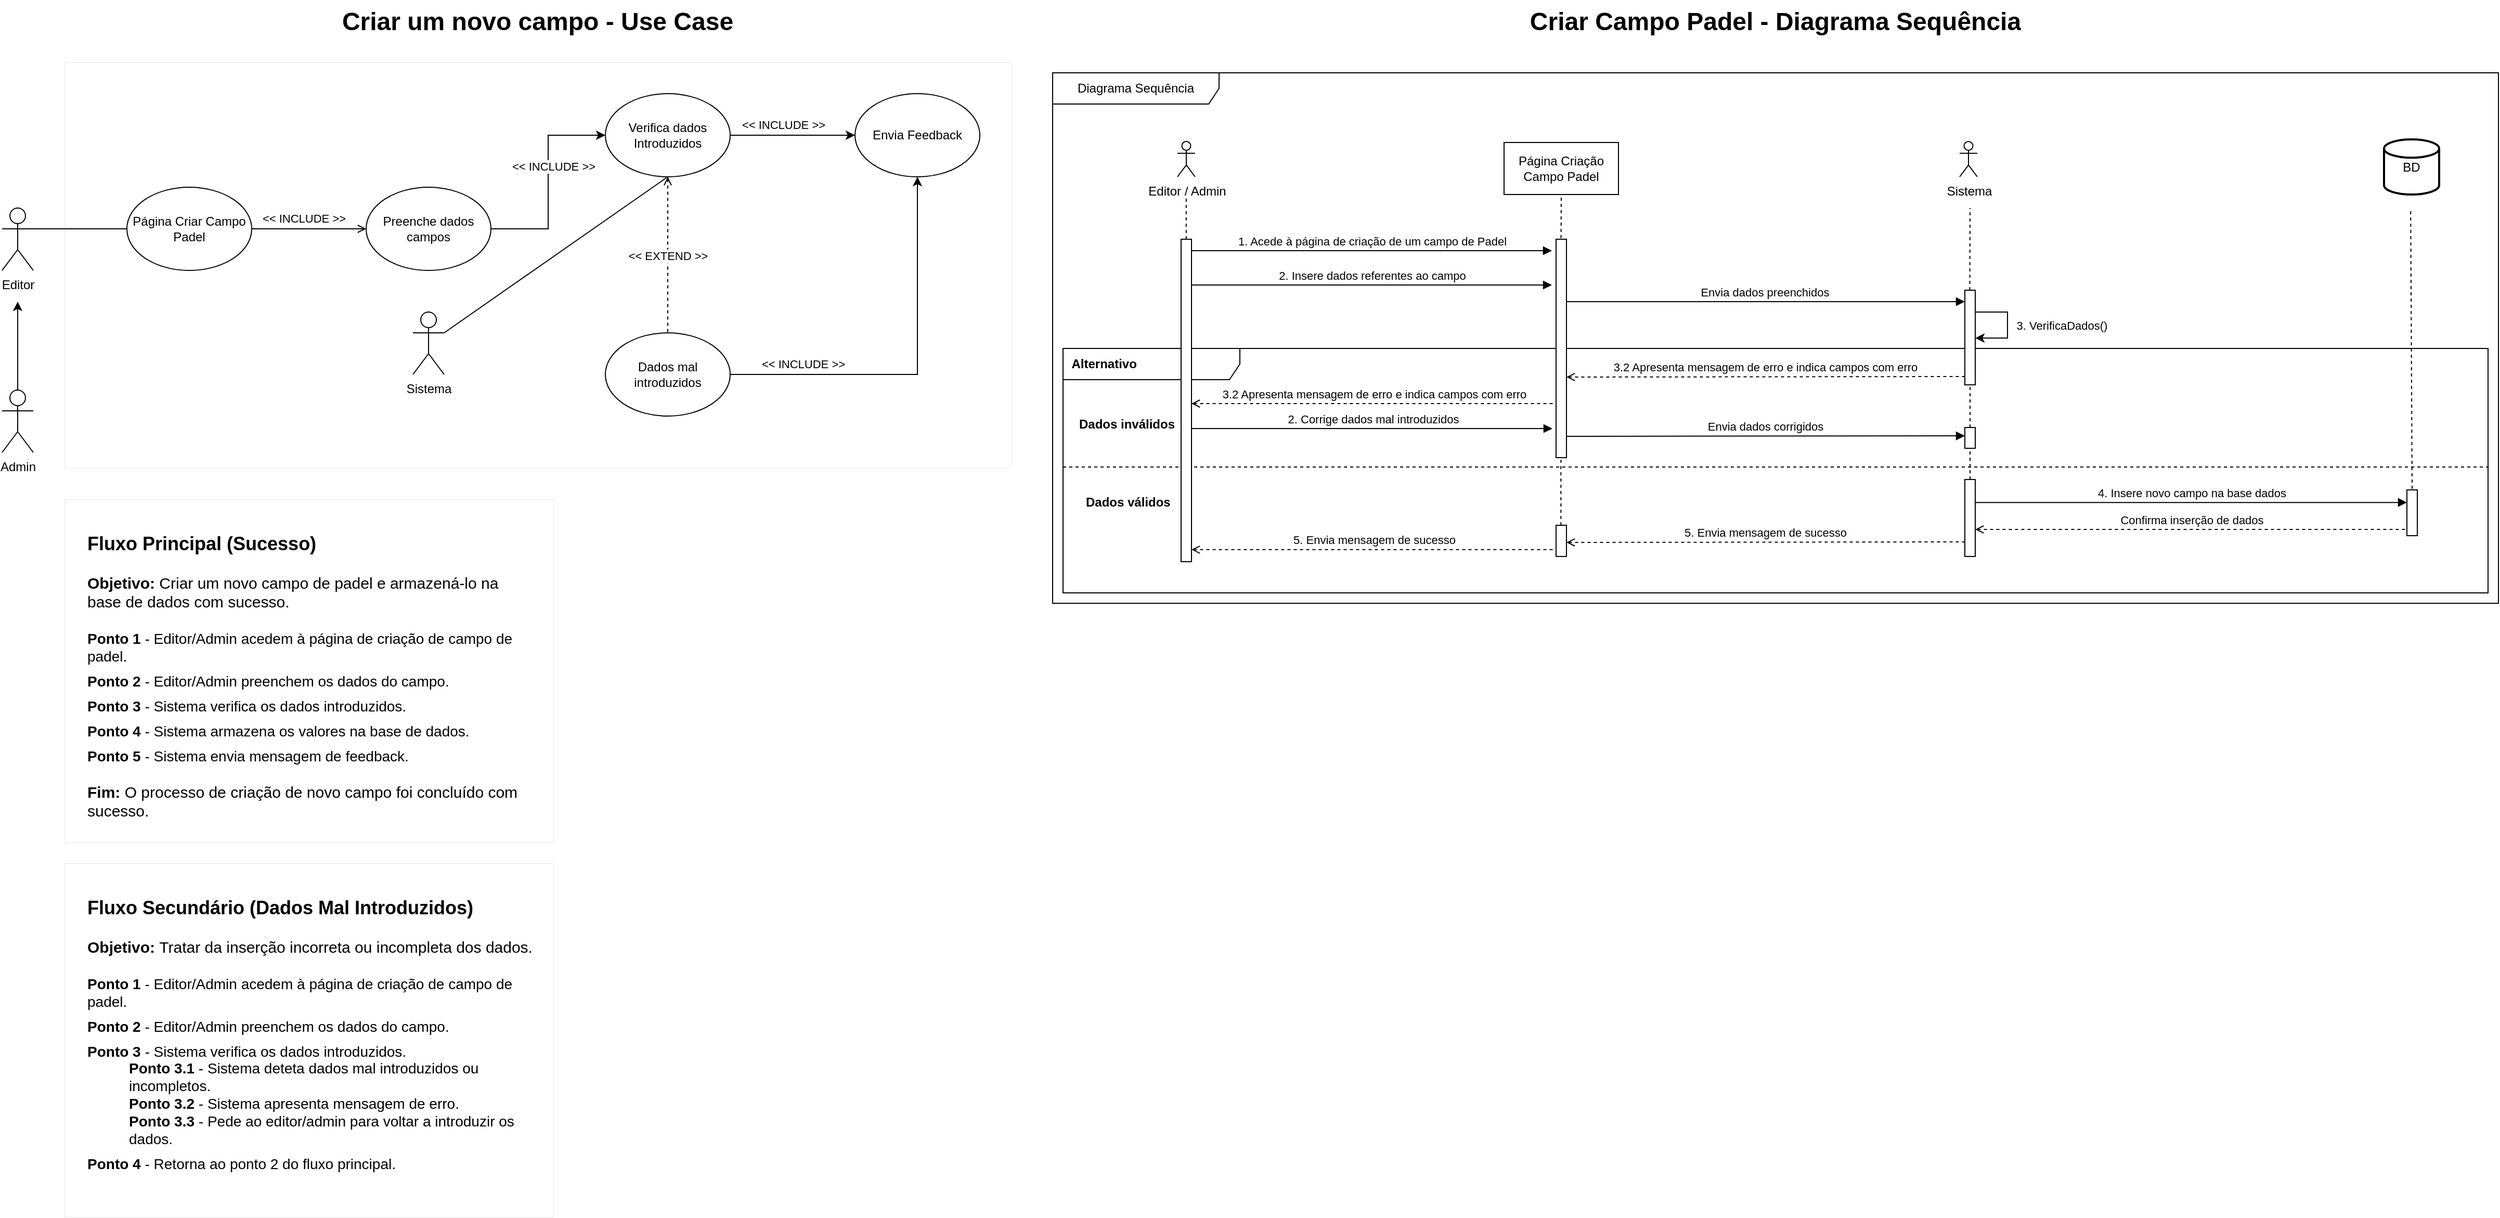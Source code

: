 <mxfile version="24.8.3">
  <diagram name="Página-1" id="Z5VSvBLuPAd-XhyVf_JD">
    <mxGraphModel dx="3301" dy="871" grid="1" gridSize="10" guides="1" tooltips="1" connect="1" arrows="1" fold="1" page="1" pageScale="1" pageWidth="827" pageHeight="1169" math="0" shadow="0">
      <root>
        <mxCell id="0" />
        <mxCell id="1" parent="0" />
        <mxCell id="iZfYzvmAQ7dcaAIWvK7L-1" style="edgeStyle=orthogonalEdgeStyle;rounded=0;orthogonalLoop=1;jettySize=auto;html=1;" parent="1" source="iZfYzvmAQ7dcaAIWvK7L-20" edge="1">
          <mxGeometry relative="1" as="geometry">
            <mxPoint x="-1095" y="320" as="targetPoint" />
          </mxGeometry>
        </mxCell>
        <mxCell id="iZfYzvmAQ7dcaAIWvK7L-2" value="" style="rounded=0;whiteSpace=wrap;html=1;strokeWidth=0;" parent="1" vertex="1">
          <mxGeometry x="-1050" y="90" width="910" height="390" as="geometry" />
        </mxCell>
        <mxCell id="iZfYzvmAQ7dcaAIWvK7L-3" value="&lt;b style=&quot;&quot;&gt;&lt;font style=&quot;font-size: 24px;&quot;&gt;Criar um novo campo - Use Case&lt;/font&gt;&lt;/b&gt;" style="text;html=1;whiteSpace=wrap;overflow=hidden;rounded=0;align=center;" parent="1" vertex="1">
          <mxGeometry x="-1050" y="30" width="910" height="40" as="geometry" />
        </mxCell>
        <mxCell id="iZfYzvmAQ7dcaAIWvK7L-4" value="" style="edgeStyle=orthogonalEdgeStyle;rounded=0;orthogonalLoop=1;jettySize=auto;html=1;endArrow=open;endFill=0;entryX=0;entryY=0.5;entryDx=0;entryDy=0;" parent="1" source="iZfYzvmAQ7dcaAIWvK7L-5" target="iZfYzvmAQ7dcaAIWvK7L-8" edge="1">
          <mxGeometry relative="1" as="geometry">
            <Array as="points" />
          </mxGeometry>
        </mxCell>
        <mxCell id="iZfYzvmAQ7dcaAIWvK7L-5" value="Página Criar Campo Padel" style="ellipse;whiteSpace=wrap;html=1;" parent="1" vertex="1">
          <mxGeometry x="-990" y="210" width="120" height="80" as="geometry" />
        </mxCell>
        <mxCell id="iZfYzvmAQ7dcaAIWvK7L-6" value="" style="edgeStyle=orthogonalEdgeStyle;rounded=0;orthogonalLoop=1;jettySize=auto;html=1;entryX=0;entryY=0.5;entryDx=0;entryDy=0;" parent="1" source="iZfYzvmAQ7dcaAIWvK7L-8" target="iZfYzvmAQ7dcaAIWvK7L-13" edge="1">
          <mxGeometry relative="1" as="geometry" />
        </mxCell>
        <mxCell id="iZfYzvmAQ7dcaAIWvK7L-7" value="&amp;lt;&amp;lt; INCLUDE &amp;gt;&amp;gt;" style="edgeLabel;html=1;align=center;verticalAlign=middle;resizable=0;points=[];" parent="iZfYzvmAQ7dcaAIWvK7L-6" vertex="1" connectable="0">
          <mxGeometry x="0.196" y="1" relative="1" as="geometry">
            <mxPoint x="6" y="4" as="offset" />
          </mxGeometry>
        </mxCell>
        <mxCell id="iZfYzvmAQ7dcaAIWvK7L-8" value="Preenche dados campos" style="ellipse;whiteSpace=wrap;html=1;" parent="1" vertex="1">
          <mxGeometry x="-760" y="210" width="120" height="80" as="geometry" />
        </mxCell>
        <mxCell id="iZfYzvmAQ7dcaAIWvK7L-9" value="&amp;lt;&amp;lt; INCLUDE &amp;gt;&amp;gt;" style="edgeLabel;html=1;align=center;verticalAlign=middle;resizable=0;points=[];" parent="1" vertex="1" connectable="0">
          <mxGeometry x="-819.997" y="240.0" as="geometry" />
        </mxCell>
        <mxCell id="iZfYzvmAQ7dcaAIWvK7L-10" value="Sistema" style="shape=umlActor;verticalLabelPosition=bottom;verticalAlign=top;html=1;outlineConnect=0;" parent="1" vertex="1">
          <mxGeometry x="-715" y="330" width="30" height="60" as="geometry" />
        </mxCell>
        <mxCell id="iZfYzvmAQ7dcaAIWvK7L-11" value="" style="edgeStyle=orthogonalEdgeStyle;rounded=0;orthogonalLoop=1;jettySize=auto;html=1;" parent="1" source="iZfYzvmAQ7dcaAIWvK7L-13" target="iZfYzvmAQ7dcaAIWvK7L-14" edge="1">
          <mxGeometry relative="1" as="geometry">
            <Array as="points">
              <mxPoint x="-370" y="160" />
              <mxPoint x="-370" y="160" />
            </Array>
          </mxGeometry>
        </mxCell>
        <mxCell id="iZfYzvmAQ7dcaAIWvK7L-12" value="&amp;lt;&amp;lt; INCLUDE &amp;gt;&amp;gt;" style="edgeLabel;html=1;align=center;verticalAlign=middle;resizable=0;points=[];" parent="iZfYzvmAQ7dcaAIWvK7L-11" vertex="1" connectable="0">
          <mxGeometry x="-0.146" relative="1" as="geometry">
            <mxPoint y="-10" as="offset" />
          </mxGeometry>
        </mxCell>
        <mxCell id="iZfYzvmAQ7dcaAIWvK7L-13" value="Verifica dados Introduzidos" style="ellipse;whiteSpace=wrap;html=1;" parent="1" vertex="1">
          <mxGeometry x="-530" y="120" width="120" height="80" as="geometry" />
        </mxCell>
        <mxCell id="iZfYzvmAQ7dcaAIWvK7L-14" value="Envia Feedback" style="ellipse;whiteSpace=wrap;html=1;" parent="1" vertex="1">
          <mxGeometry x="-290" y="120" width="120" height="80" as="geometry" />
        </mxCell>
        <mxCell id="iZfYzvmAQ7dcaAIWvK7L-15" value="" style="endArrow=none;html=1;rounded=0;exitX=1;exitY=0.333;exitDx=0;exitDy=0;exitPerimeter=0;entryX=0;entryY=0.5;entryDx=0;entryDy=0;" parent="1" source="iZfYzvmAQ7dcaAIWvK7L-21" target="iZfYzvmAQ7dcaAIWvK7L-5" edge="1">
          <mxGeometry width="50" height="50" relative="1" as="geometry">
            <mxPoint x="-760" y="390" as="sourcePoint" />
            <mxPoint x="-710" y="340" as="targetPoint" />
          </mxGeometry>
        </mxCell>
        <mxCell id="iZfYzvmAQ7dcaAIWvK7L-16" value="" style="endArrow=none;html=1;rounded=0;exitX=1;exitY=0.333;exitDx=0;exitDy=0;exitPerimeter=0;entryX=0.5;entryY=1;entryDx=0;entryDy=0;" parent="1" source="iZfYzvmAQ7dcaAIWvK7L-10" target="iZfYzvmAQ7dcaAIWvK7L-13" edge="1">
          <mxGeometry width="50" height="50" relative="1" as="geometry">
            <mxPoint x="-430" y="350" as="sourcePoint" />
            <mxPoint x="-400" y="280" as="targetPoint" />
          </mxGeometry>
        </mxCell>
        <mxCell id="sBhYokYq1XZi2q8xEiVz-1" style="edgeStyle=orthogonalEdgeStyle;rounded=0;orthogonalLoop=1;jettySize=auto;html=1;entryX=0.5;entryY=1;entryDx=0;entryDy=0;" parent="1" source="iZfYzvmAQ7dcaAIWvK7L-17" target="iZfYzvmAQ7dcaAIWvK7L-14" edge="1">
          <mxGeometry relative="1" as="geometry" />
        </mxCell>
        <mxCell id="iZfYzvmAQ7dcaAIWvK7L-17" value="Dados mal introduzidos" style="ellipse;whiteSpace=wrap;html=1;" parent="1" vertex="1">
          <mxGeometry x="-530" y="350" width="120" height="80" as="geometry" />
        </mxCell>
        <mxCell id="iZfYzvmAQ7dcaAIWvK7L-18" value="" style="edgeStyle=orthogonalEdgeStyle;rounded=0;orthogonalLoop=1;jettySize=auto;html=1;exitX=0.5;exitY=1;exitDx=0;exitDy=0;dashed=1;endArrow=none;endFill=0;startArrow=open;startFill=0;entryX=0.5;entryY=0;entryDx=0;entryDy=0;" parent="1" source="iZfYzvmAQ7dcaAIWvK7L-13" target="iZfYzvmAQ7dcaAIWvK7L-17" edge="1">
          <mxGeometry relative="1" as="geometry">
            <mxPoint x="-690" y="220" as="sourcePoint" />
            <mxPoint x="-620" y="120" as="targetPoint" />
          </mxGeometry>
        </mxCell>
        <mxCell id="iZfYzvmAQ7dcaAIWvK7L-19" value="&amp;lt;&amp;lt; EXTEND &amp;gt;&amp;gt;" style="edgeLabel;html=1;align=center;verticalAlign=middle;resizable=0;points=[];" parent="iZfYzvmAQ7dcaAIWvK7L-18" vertex="1" connectable="0">
          <mxGeometry x="-0.051" relative="1" as="geometry">
            <mxPoint y="5" as="offset" />
          </mxGeometry>
        </mxCell>
        <mxCell id="iZfYzvmAQ7dcaAIWvK7L-20" value="Admin" style="shape=umlActor;verticalLabelPosition=bottom;verticalAlign=top;html=1;outlineConnect=0;" parent="1" vertex="1">
          <mxGeometry x="-1110" y="405" width="30" height="60" as="geometry" />
        </mxCell>
        <mxCell id="iZfYzvmAQ7dcaAIWvK7L-21" value="Editor" style="shape=umlActor;verticalLabelPosition=bottom;verticalAlign=top;html=1;outlineConnect=0;" parent="1" vertex="1">
          <mxGeometry x="-1110" y="230" width="30" height="60" as="geometry" />
        </mxCell>
        <mxCell id="iZfYzvmAQ7dcaAIWvK7L-25" value="" style="rounded=0;whiteSpace=wrap;html=1;strokeWidth=0;" parent="1" vertex="1">
          <mxGeometry x="-1050" y="510" width="470" height="330" as="geometry" />
        </mxCell>
        <mxCell id="iZfYzvmAQ7dcaAIWvK7L-26" value="&lt;h1 style=&quot;margin-top: 0px;&quot;&gt;&lt;span style=&quot;font-size: 18px; background-color: initial;&quot;&gt;Fluxo Principal (Sucesso)&lt;/span&gt;&lt;/h1&gt;&lt;div style=&quot;font-size: 14px;&quot;&gt;&lt;div style=&quot;font-size: 15px;&quot;&gt;&lt;font style=&quot;font-size: 15px;&quot;&gt;&lt;b style=&quot;&quot;&gt;Objetivo: &lt;/b&gt;Criar um novo campo de padel e armazená-lo na base de dados com sucesso.&lt;/font&gt;&lt;/div&gt;&lt;div style=&quot;font-size: 15px;&quot;&gt;&lt;font style=&quot;font-size: 10px;&quot;&gt;&lt;br&gt;&lt;/font&gt;&lt;/div&gt;&lt;div style=&quot;&quot;&gt;&lt;font style=&quot;font-size: 14px;&quot;&gt;&lt;b style=&quot;&quot;&gt;Ponto 1&lt;/b&gt; - Editor/Admin acedem à página de criação de campo de padel.&lt;/font&gt;&lt;/div&gt;&lt;div style=&quot;font-size: 6px;&quot;&gt;&lt;font style=&quot;font-size: 6px;&quot;&gt;&lt;br&gt;&lt;/font&gt;&lt;/div&gt;&lt;div style=&quot;&quot;&gt;&lt;font style=&quot;font-size: 14px;&quot;&gt;&lt;b&gt;Ponto 2&lt;/b&gt; - Editor/Admin preenchem os dados do campo.&lt;/font&gt;&lt;/div&gt;&lt;div style=&quot;font-size: 6px;&quot;&gt;&lt;font style=&quot;font-size: 6px;&quot;&gt;&lt;br&gt;&lt;/font&gt;&lt;/div&gt;&lt;div style=&quot;&quot;&gt;&lt;font style=&quot;font-size: 14px;&quot;&gt;&lt;b&gt;Ponto 3&lt;/b&gt; - Sistema verifica os dados introduzidos.&lt;/font&gt;&lt;/div&gt;&lt;div style=&quot;font-size: 6px;&quot;&gt;&lt;font style=&quot;font-size: 6px;&quot;&gt;&lt;br&gt;&lt;/font&gt;&lt;/div&gt;&lt;/div&gt;&lt;div style=&quot;font-size: 14px;&quot;&gt;&lt;div style=&quot;&quot;&gt;&lt;font style=&quot;font-size: 14px;&quot;&gt;&lt;b&gt;Ponto 4&lt;/b&gt; - Sistema armazena os valores na base de dados.&lt;/font&gt;&lt;/div&gt;&lt;div style=&quot;font-size: 6px;&quot;&gt;&lt;font style=&quot;font-size: 6px;&quot;&gt;&lt;br&gt;&lt;/font&gt;&lt;/div&gt;&lt;div style=&quot;&quot;&gt;&lt;font style=&quot;font-size: 14px;&quot;&gt;&lt;b style=&quot;background-color: initial;&quot;&gt;Ponto 5&lt;/b&gt;&amp;nbsp;- Sistema envia mensagem de feedback.&lt;/font&gt;&lt;/div&gt;&lt;div style=&quot;font-size: 15px;&quot;&gt;&lt;br&gt;&lt;/div&gt;&lt;div style=&quot;font-size: 15px;&quot;&gt;&lt;div&gt;&lt;b&gt;Fim: &lt;/b&gt;O processo de criação de novo campo foi concluído com sucesso.&lt;/div&gt;&lt;div&gt;&lt;br&gt;&lt;/div&gt;&lt;/div&gt;&lt;/div&gt;" style="text;html=1;whiteSpace=wrap;overflow=hidden;rounded=0;" parent="1" vertex="1">
          <mxGeometry x="-1030" y="530" width="430" height="290" as="geometry" />
        </mxCell>
        <mxCell id="iZfYzvmAQ7dcaAIWvK7L-27" value="" style="rounded=0;whiteSpace=wrap;html=1;strokeWidth=0;" parent="1" vertex="1">
          <mxGeometry x="-1050" y="860" width="470" height="340" as="geometry" />
        </mxCell>
        <mxCell id="iZfYzvmAQ7dcaAIWvK7L-28" value="&lt;h1 style=&quot;margin-top: 0px;&quot;&gt;&lt;span style=&quot;font-size: 18px; background-color: initial;&quot;&gt;Fluxo Secundário (Dados Mal Introduzidos)&lt;/span&gt;&lt;/h1&gt;&lt;div style=&quot;font-size: 14px;&quot;&gt;&lt;div style=&quot;font-size: 15px;&quot;&gt;&lt;font style=&quot;font-size: 15px;&quot;&gt;&lt;b style=&quot;&quot;&gt;Objetivo: &lt;/b&gt;Tratar da inserção incorreta ou incompleta dos dados.&lt;/font&gt;&lt;/div&gt;&lt;div style=&quot;font-size: 15px;&quot;&gt;&lt;font style=&quot;font-size: 10px;&quot;&gt;&lt;br&gt;&lt;/font&gt;&lt;/div&gt;&lt;div style=&quot;&quot;&gt;&lt;font style=&quot;font-size: 14px;&quot;&gt;&lt;b style=&quot;&quot;&gt;Ponto 1&lt;/b&gt; - Editor/Admin acedem à página de criação de campo de padel.&lt;/font&gt;&lt;/div&gt;&lt;div style=&quot;font-size: 6px;&quot;&gt;&lt;font style=&quot;font-size: 6px;&quot;&gt;&lt;br&gt;&lt;/font&gt;&lt;/div&gt;&lt;div style=&quot;&quot;&gt;&lt;font style=&quot;font-size: 14px;&quot;&gt;&lt;b&gt;Ponto 2&lt;/b&gt; - Editor/Admin preenchem os dados do campo.&lt;/font&gt;&lt;/div&gt;&lt;div style=&quot;font-size: 6px;&quot;&gt;&lt;font style=&quot;font-size: 6px;&quot;&gt;&lt;br&gt;&lt;/font&gt;&lt;/div&gt;&lt;div style=&quot;&quot;&gt;&lt;font style=&quot;font-size: 14px;&quot;&gt;&lt;b&gt;Ponto 3&lt;/b&gt; - Sistema verifica os dados introduzidos.&lt;/font&gt;&lt;/div&gt;&lt;/div&gt;&lt;blockquote style=&quot;margin: 0 0 0 40px; border: none; padding: 0px;&quot;&gt;&lt;div style=&quot;font-size: 14px;&quot;&gt;&lt;div style=&quot;&quot;&gt;&lt;font style=&quot;font-size: 14px;&quot;&gt;&lt;div&gt;&lt;b&gt;Ponto 3.1&amp;nbsp;&lt;/b&gt;- Sistema deteta dados mal introduzidos ou incompletos.&lt;/div&gt;&lt;/font&gt;&lt;/div&gt;&lt;/div&gt;&lt;div style=&quot;font-size: 14px;&quot;&gt;&lt;div style=&quot;&quot;&gt;&lt;font style=&quot;font-size: 14px;&quot;&gt;&lt;div&gt;&lt;b&gt;Ponto 3.2&amp;nbsp;&lt;/b&gt;- Sistema apresenta mensagem de erro.&lt;/div&gt;&lt;/font&gt;&lt;/div&gt;&lt;/div&gt;&lt;div style=&quot;font-size: 14px;&quot;&gt;&lt;div style=&quot;&quot;&gt;&lt;font style=&quot;font-size: 14px;&quot;&gt;&lt;div&gt;&lt;b&gt;Ponto 3.3&amp;nbsp;&lt;/b&gt;- Pede ao editor/admin para voltar a introduzir os dados.&lt;/div&gt;&lt;/font&gt;&lt;/div&gt;&lt;/div&gt;&lt;/blockquote&gt;&lt;div style=&quot;font-size: 14px;&quot;&gt;&lt;div style=&quot;font-size: 6px;&quot;&gt;&lt;font style=&quot;font-size: 6px;&quot;&gt;&lt;br&gt;&lt;/font&gt;&lt;/div&gt;&lt;/div&gt;&lt;div style=&quot;font-size: 14px;&quot;&gt;&lt;div style=&quot;&quot;&gt;&lt;font style=&quot;font-size: 14px;&quot;&gt;&lt;b&gt;Ponto 4&lt;/b&gt; - Retorna ao ponto 2 do fluxo principal.&lt;/font&gt;&lt;/div&gt;&lt;div style=&quot;font-size: 15px;&quot;&gt;&lt;div&gt;&lt;br&gt;&lt;/div&gt;&lt;/div&gt;&lt;/div&gt;" style="text;html=1;whiteSpace=wrap;overflow=hidden;rounded=0;" parent="1" vertex="1">
          <mxGeometry x="-1030" y="880" width="430" height="300" as="geometry" />
        </mxCell>
        <mxCell id="iZfYzvmAQ7dcaAIWvK7L-29" value="&lt;b style=&quot;&quot;&gt;&lt;font style=&quot;font-size: 24px;&quot;&gt;Criar Campo Padel - Diagrama Sequência&lt;/font&gt;&lt;/b&gt;" style="text;html=1;whiteSpace=wrap;overflow=hidden;rounded=0;align=center;" parent="1" vertex="1">
          <mxGeometry x="-100" y="30" width="1390" height="40" as="geometry" />
        </mxCell>
        <mxCell id="iZfYzvmAQ7dcaAIWvK7L-30" value="Diagrama Sequência" style="shape=umlFrame;whiteSpace=wrap;html=1;pointerEvents=0;recursiveResize=0;container=1;collapsible=0;width=160;" parent="1" vertex="1">
          <mxGeometry x="-100" y="100" width="1390" height="510" as="geometry" />
        </mxCell>
        <mxCell id="iZfYzvmAQ7dcaAIWvK7L-31" value="" style="html=1;verticalAlign=bottom;endArrow=none;curved=0;rounded=0;startArrow=none;startFill=0;endFill=0;dashed=1;" parent="iZfYzvmAQ7dcaAIWvK7L-30" edge="1">
          <mxGeometry width="80" relative="1" as="geometry">
            <mxPoint x="881.76" y="209" as="sourcePoint" />
            <mxPoint x="882" y="130" as="targetPoint" />
            <mxPoint as="offset" />
          </mxGeometry>
        </mxCell>
        <mxCell id="iZfYzvmAQ7dcaAIWvK7L-32" value="Página Criação Campo Padel" style="html=1;whiteSpace=wrap;" parent="iZfYzvmAQ7dcaAIWvK7L-30" vertex="1">
          <mxGeometry x="434" y="67" width="110" height="50" as="geometry" />
        </mxCell>
        <mxCell id="iZfYzvmAQ7dcaAIWvK7L-33" value="BD" style="strokeWidth=2;html=1;shape=mxgraph.flowchart.database;whiteSpace=wrap;" parent="iZfYzvmAQ7dcaAIWvK7L-30" vertex="1">
          <mxGeometry x="1280" y="64" width="53" height="53" as="geometry" />
        </mxCell>
        <mxCell id="iZfYzvmAQ7dcaAIWvK7L-34" value="Editor / Admin" style="shape=umlActor;verticalLabelPosition=bottom;verticalAlign=top;html=1;" parent="iZfYzvmAQ7dcaAIWvK7L-30" vertex="1">
          <mxGeometry x="120" y="66" width="17" height="34" as="geometry" />
        </mxCell>
        <mxCell id="iZfYzvmAQ7dcaAIWvK7L-36" value="1. Acede à página de criação de um campo de Padel" style="html=1;verticalAlign=bottom;endArrow=block;curved=0;rounded=0;exitX=1;exitY=0;exitDx=0;exitDy=5;exitPerimeter=0;" parent="iZfYzvmAQ7dcaAIWvK7L-30" edge="1">
          <mxGeometry x="-0.001" width="80" relative="1" as="geometry">
            <mxPoint x="133.5" y="171" as="sourcePoint" />
            <mxPoint x="480" y="171" as="targetPoint" />
            <mxPoint as="offset" />
          </mxGeometry>
        </mxCell>
        <mxCell id="iZfYzvmAQ7dcaAIWvK7L-38" value="2. Insere dados referentes ao campo" style="html=1;verticalAlign=bottom;endArrow=block;curved=0;rounded=0;exitX=1;exitY=0;exitDx=0;exitDy=5;exitPerimeter=0;" parent="iZfYzvmAQ7dcaAIWvK7L-30" edge="1">
          <mxGeometry width="80" relative="1" as="geometry">
            <mxPoint x="133.5" y="204" as="sourcePoint" />
            <mxPoint x="480" y="204" as="targetPoint" />
          </mxGeometry>
        </mxCell>
        <mxCell id="iZfYzvmAQ7dcaAIWvK7L-43" value="Sistema" style="shape=umlActor;verticalLabelPosition=bottom;verticalAlign=top;html=1;" parent="iZfYzvmAQ7dcaAIWvK7L-30" vertex="1">
          <mxGeometry x="872" y="66" width="17" height="34" as="geometry" />
        </mxCell>
        <mxCell id="iZfYzvmAQ7dcaAIWvK7L-44" value="" style="html=1;verticalAlign=bottom;endArrow=none;curved=0;rounded=0;startArrow=none;startFill=0;endFill=0;dashed=1;entryX=0.5;entryY=1;entryDx=0;entryDy=0;" parent="iZfYzvmAQ7dcaAIWvK7L-30" target="iZfYzvmAQ7dcaAIWvK7L-32" edge="1">
          <mxGeometry width="80" relative="1" as="geometry">
            <mxPoint x="488.76" y="159" as="sourcePoint" />
            <mxPoint x="488.76" y="130" as="targetPoint" />
            <mxPoint as="offset" />
          </mxGeometry>
        </mxCell>
        <mxCell id="iZfYzvmAQ7dcaAIWvK7L-45" value="" style="html=1;verticalAlign=bottom;endArrow=none;curved=0;rounded=0;startArrow=none;startFill=0;endFill=0;dashed=1;entryX=0.442;entryY=1.016;entryDx=0;entryDy=0;entryPerimeter=0;" parent="iZfYzvmAQ7dcaAIWvK7L-30" source="iZfYzvmAQ7dcaAIWvK7L-47" edge="1">
          <mxGeometry width="80" relative="1" as="geometry">
            <mxPoint x="128.16" y="160" as="sourcePoint" />
            <mxPoint x="128.4" y="119" as="targetPoint" />
            <mxPoint as="offset" />
          </mxGeometry>
        </mxCell>
        <mxCell id="iZfYzvmAQ7dcaAIWvK7L-48" value="" style="html=1;verticalAlign=bottom;endArrow=none;curved=0;rounded=0;startArrow=none;startFill=0;endFill=0;dashed=1;" parent="iZfYzvmAQ7dcaAIWvK7L-30" edge="1">
          <mxGeometry width="80" relative="1" as="geometry">
            <mxPoint x="1307" y="400" as="sourcePoint" />
            <mxPoint x="1305.59" y="130" as="targetPoint" />
            <mxPoint as="offset" />
          </mxGeometry>
        </mxCell>
        <mxCell id="9ll4efIk2uns9fdx6p8x-1" value="Envia dados preenchidos&amp;nbsp;" style="html=1;verticalAlign=bottom;endArrow=block;curved=0;rounded=0;" edge="1" parent="iZfYzvmAQ7dcaAIWvK7L-30" source="iZfYzvmAQ7dcaAIWvK7L-35">
          <mxGeometry width="80" relative="1" as="geometry">
            <mxPoint x="530.5" y="220" as="sourcePoint" />
            <mxPoint x="877" y="220" as="targetPoint" />
          </mxGeometry>
        </mxCell>
        <mxCell id="9ll4efIk2uns9fdx6p8x-2" style="edgeStyle=orthogonalEdgeStyle;rounded=0;orthogonalLoop=1;jettySize=auto;html=1;curved=0;exitX=1;exitY=0;exitDx=0;exitDy=5;exitPerimeter=0;" edge="1" parent="iZfYzvmAQ7dcaAIWvK7L-30">
          <mxGeometry relative="1" as="geometry">
            <mxPoint x="887" y="230" as="sourcePoint" />
            <mxPoint x="887" y="255.04" as="targetPoint" />
            <Array as="points">
              <mxPoint x="918" y="230" />
              <mxPoint x="918" y="255" />
            </Array>
          </mxGeometry>
        </mxCell>
        <mxCell id="9ll4efIk2uns9fdx6p8x-3" value="3. VerificaDados()" style="edgeLabel;html=1;align=center;verticalAlign=middle;resizable=0;points=[];" vertex="1" connectable="0" parent="9ll4efIk2uns9fdx6p8x-2">
          <mxGeometry x="0.027" relative="1" as="geometry">
            <mxPoint x="52" y="-1" as="offset" />
          </mxGeometry>
        </mxCell>
        <mxCell id="9ll4efIk2uns9fdx6p8x-4" value="&amp;nbsp; Alternativo" style="shape=umlFrame;whiteSpace=wrap;html=1;pointerEvents=0;recursiveResize=0;container=1;collapsible=0;width=170;align=left;fontStyle=1" vertex="1" parent="iZfYzvmAQ7dcaAIWvK7L-30">
          <mxGeometry x="10" y="265" width="1370" height="235" as="geometry" />
        </mxCell>
        <mxCell id="9ll4efIk2uns9fdx6p8x-6" value="Dados inválidos" style="text;html=1;align=center;verticalAlign=middle;fontStyle=1" vertex="1" parent="9ll4efIk2uns9fdx6p8x-4">
          <mxGeometry width="70" height="20" relative="1" as="geometry">
            <mxPoint x="26" y="63" as="offset" />
          </mxGeometry>
        </mxCell>
        <mxCell id="9ll4efIk2uns9fdx6p8x-7" value="Dados válidos" style="line;strokeWidth=1;dashed=1;labelPosition=center;verticalLabelPosition=bottom;align=left;verticalAlign=top;spacingLeft=20;spacingTop=15;html=1;whiteSpace=wrap;fontStyle=1" vertex="1" parent="9ll4efIk2uns9fdx6p8x-4">
          <mxGeometry y="109" width="1370" height="10" as="geometry" />
        </mxCell>
        <mxCell id="9ll4efIk2uns9fdx6p8x-8" value="3.2 Apresenta mensagem de erro e indica campos com erro" style="html=1;verticalAlign=bottom;endArrow=none;curved=0;rounded=0;exitX=1;exitY=0;exitDx=0;exitDy=5;exitPerimeter=0;entryX=0;entryY=0;entryDx=0;entryDy=5;entryPerimeter=0;startArrow=open;startFill=0;endFill=0;dashed=1;" edge="1" parent="9ll4efIk2uns9fdx6p8x-4">
          <mxGeometry width="80" relative="1" as="geometry">
            <mxPoint x="484" y="27.5" as="sourcePoint" />
            <mxPoint x="867" y="27" as="targetPoint" />
            <mxPoint as="offset" />
          </mxGeometry>
        </mxCell>
        <mxCell id="9ll4efIk2uns9fdx6p8x-9" value="3.2 Apresenta mensagem de erro e indica campos com erro" style="html=1;verticalAlign=bottom;endArrow=none;curved=0;rounded=0;entryX=0;entryY=0;entryDx=0;entryDy=5;entryPerimeter=0;startArrow=open;startFill=0;endFill=0;dashed=1;" edge="1" parent="9ll4efIk2uns9fdx6p8x-4">
          <mxGeometry x="-0.001" width="80" relative="1" as="geometry">
            <mxPoint x="123.5" y="53" as="sourcePoint" />
            <mxPoint x="474" y="53" as="targetPoint" />
            <mxPoint as="offset" />
          </mxGeometry>
        </mxCell>
        <mxCell id="9ll4efIk2uns9fdx6p8x-10" value="2. Corrige dados mal introduzidos" style="html=1;verticalAlign=bottom;endArrow=block;curved=0;rounded=0;exitX=1;exitY=0;exitDx=0;exitDy=5;exitPerimeter=0;" edge="1" parent="9ll4efIk2uns9fdx6p8x-4">
          <mxGeometry x="0.001" width="80" relative="1" as="geometry">
            <mxPoint x="124" y="77" as="sourcePoint" />
            <mxPoint x="470.5" y="77" as="targetPoint" />
            <mxPoint as="offset" />
          </mxGeometry>
        </mxCell>
        <mxCell id="9ll4efIk2uns9fdx6p8x-11" value="Envia dados corrigidos" style="html=1;verticalAlign=bottom;endArrow=block;curved=0;rounded=0;exitX=1;exitY=0;exitDx=0;exitDy=5;exitPerimeter=0;entryX=0;entryY=0;entryDx=0;entryDy=5;entryPerimeter=0;" edge="1" parent="9ll4efIk2uns9fdx6p8x-4">
          <mxGeometry x="0.001" width="80" relative="1" as="geometry">
            <mxPoint x="484" y="84.5" as="sourcePoint" />
            <mxPoint x="867" y="84" as="targetPoint" />
            <mxPoint as="offset" />
          </mxGeometry>
        </mxCell>
        <mxCell id="9ll4efIk2uns9fdx6p8x-12" value="" style="html=1;verticalAlign=bottom;endArrow=none;curved=0;rounded=0;startArrow=none;startFill=0;endFill=0;dashed=1;" edge="1" parent="9ll4efIk2uns9fdx6p8x-4" source="9ll4efIk2uns9fdx6p8x-13">
          <mxGeometry width="80" relative="1" as="geometry">
            <mxPoint x="872" y="63" as="sourcePoint" />
            <mxPoint x="872" y="34" as="targetPoint" />
            <mxPoint as="offset" />
          </mxGeometry>
        </mxCell>
        <mxCell id="9ll4efIk2uns9fdx6p8x-13" value="" style="html=1;points=[[0,0,0,0,5],[0,1,0,0,-5],[1,0,0,0,5],[1,1,0,0,-5]];perimeter=orthogonalPerimeter;outlineConnect=0;targetShapes=umlLifeline;portConstraint=eastwest;newEdgeStyle={&quot;curved&quot;:0,&quot;rounded&quot;:0};" vertex="1" parent="9ll4efIk2uns9fdx6p8x-4">
          <mxGeometry x="867" y="76" width="10" height="20" as="geometry" />
        </mxCell>
        <mxCell id="9ll4efIk2uns9fdx6p8x-17" value="" style="html=1;points=[[0,0,0,0,5],[0,1,0,0,-5],[1,0,0,0,5],[1,1,0,0,-5]];perimeter=orthogonalPerimeter;outlineConnect=0;targetShapes=umlLifeline;portConstraint=eastwest;newEdgeStyle={&quot;curved&quot;:0,&quot;rounded&quot;:0};" vertex="1" parent="9ll4efIk2uns9fdx6p8x-4">
          <mxGeometry x="474" y="170" width="10" height="30" as="geometry" />
        </mxCell>
        <mxCell id="9ll4efIk2uns9fdx6p8x-22" value="" style="html=1;verticalAlign=bottom;endArrow=none;curved=0;rounded=0;startArrow=none;startFill=0;endFill=0;dashed=1;" edge="1" parent="9ll4efIk2uns9fdx6p8x-4" source="9ll4efIk2uns9fdx6p8x-17">
          <mxGeometry width="80" relative="1" as="geometry">
            <mxPoint x="478.66" y="131" as="sourcePoint" />
            <mxPoint x="478.66" y="102" as="targetPoint" />
            <mxPoint as="offset" />
          </mxGeometry>
        </mxCell>
        <mxCell id="9ll4efIk2uns9fdx6p8x-56" value="" style="html=1;verticalAlign=bottom;endArrow=none;curved=0;rounded=0;startArrow=none;startFill=0;endFill=0;dashed=1;" edge="1" parent="9ll4efIk2uns9fdx6p8x-4" source="9ll4efIk2uns9fdx6p8x-57" target="9ll4efIk2uns9fdx6p8x-13">
          <mxGeometry width="80" relative="1" as="geometry">
            <mxPoint x="872" y="133" as="sourcePoint" />
            <mxPoint x="872" y="104" as="targetPoint" />
            <mxPoint as="offset" />
          </mxGeometry>
        </mxCell>
        <mxCell id="9ll4efIk2uns9fdx6p8x-57" value="" style="html=1;points=[[0,0,0,0,5],[0,1,0,0,-5],[1,0,0,0,5],[1,1,0,0,-5]];perimeter=orthogonalPerimeter;outlineConnect=0;targetShapes=umlLifeline;portConstraint=eastwest;newEdgeStyle={&quot;curved&quot;:0,&quot;rounded&quot;:0};" vertex="1" parent="9ll4efIk2uns9fdx6p8x-4">
          <mxGeometry x="867" y="126" width="10" height="74" as="geometry" />
        </mxCell>
        <mxCell id="9ll4efIk2uns9fdx6p8x-60" value="5. Envia mensagem de sucesso" style="html=1;verticalAlign=bottom;endArrow=none;curved=0;rounded=0;exitX=1;exitY=0;exitDx=0;exitDy=5;exitPerimeter=0;entryX=0;entryY=0;entryDx=0;entryDy=5;entryPerimeter=0;startArrow=open;startFill=0;endFill=0;dashed=1;" edge="1" parent="9ll4efIk2uns9fdx6p8x-4">
          <mxGeometry x="0.001" width="80" relative="1" as="geometry">
            <mxPoint x="484" y="186.5" as="sourcePoint" />
            <mxPoint x="867" y="186" as="targetPoint" />
            <mxPoint as="offset" />
          </mxGeometry>
        </mxCell>
        <mxCell id="9ll4efIk2uns9fdx6p8x-61" value="4. Insere novo campo na base dados" style="html=1;verticalAlign=bottom;endArrow=block;curved=0;rounded=0;exitX=1;exitY=0;exitDx=0;exitDy=5;exitPerimeter=0;" edge="1" parent="9ll4efIk2uns9fdx6p8x-4" target="9ll4efIk2uns9fdx6p8x-63">
          <mxGeometry x="0.001" width="80" relative="1" as="geometry">
            <mxPoint x="877" y="148.08" as="sourcePoint" />
            <mxPoint x="1260" y="147.58" as="targetPoint" />
            <mxPoint as="offset" />
          </mxGeometry>
        </mxCell>
        <mxCell id="9ll4efIk2uns9fdx6p8x-63" value="" style="html=1;points=[[0,0,0,0,5],[0,1,0,0,-5],[1,0,0,0,5],[1,1,0,0,-5]];perimeter=orthogonalPerimeter;outlineConnect=0;targetShapes=umlLifeline;portConstraint=eastwest;newEdgeStyle={&quot;curved&quot;:0,&quot;rounded&quot;:0};" vertex="1" parent="9ll4efIk2uns9fdx6p8x-4">
          <mxGeometry x="1292" y="136" width="10" height="44" as="geometry" />
        </mxCell>
        <mxCell id="9ll4efIk2uns9fdx6p8x-64" value="Confirma inserção de dados" style="html=1;verticalAlign=bottom;endArrow=none;curved=0;rounded=0;entryX=0;entryY=0;entryDx=0;entryDy=5;entryPerimeter=0;startArrow=open;startFill=0;endFill=0;dashed=1;" edge="1" parent="9ll4efIk2uns9fdx6p8x-4">
          <mxGeometry width="80" relative="1" as="geometry">
            <mxPoint x="877.0" y="174" as="sourcePoint" />
            <mxPoint x="1292" y="174" as="targetPoint" />
            <mxPoint as="offset" />
          </mxGeometry>
        </mxCell>
        <mxCell id="9ll4efIk2uns9fdx6p8x-65" value="5. Envia mensagem de sucesso" style="html=1;verticalAlign=bottom;endArrow=none;curved=0;rounded=0;entryX=0;entryY=0;entryDx=0;entryDy=5;entryPerimeter=0;startArrow=open;startFill=0;endFill=0;dashed=1;" edge="1" parent="9ll4efIk2uns9fdx6p8x-4">
          <mxGeometry x="0.001" width="80" relative="1" as="geometry">
            <mxPoint x="123.5" y="193.43" as="sourcePoint" />
            <mxPoint x="474" y="193.43" as="targetPoint" />
            <mxPoint as="offset" />
          </mxGeometry>
        </mxCell>
        <mxCell id="iZfYzvmAQ7dcaAIWvK7L-47" value="" style="html=1;points=[[0,0,0,0,5],[0,1,0,0,-5],[1,0,0,0,5],[1,1,0,0,-5]];perimeter=orthogonalPerimeter;outlineConnect=0;targetShapes=umlLifeline;portConstraint=eastwest;newEdgeStyle={&quot;curved&quot;:0,&quot;rounded&quot;:0};" parent="iZfYzvmAQ7dcaAIWvK7L-30" vertex="1">
          <mxGeometry x="123.5" y="160" width="10" height="310" as="geometry" />
        </mxCell>
        <mxCell id="iZfYzvmAQ7dcaAIWvK7L-37" value="" style="html=1;points=[[0,0,0,0,5],[0,1,0,0,-5],[1,0,0,0,5],[1,1,0,0,-5]];perimeter=orthogonalPerimeter;outlineConnect=0;targetShapes=umlLifeline;portConstraint=eastwest;newEdgeStyle={&quot;curved&quot;:0,&quot;rounded&quot;:0};" parent="iZfYzvmAQ7dcaAIWvK7L-30" vertex="1">
          <mxGeometry x="877" y="209" width="10" height="91" as="geometry" />
        </mxCell>
        <mxCell id="iZfYzvmAQ7dcaAIWvK7L-35" value="" style="html=1;points=[[0,0,0,0,5],[0,1,0,0,-5],[1,0,0,0,5],[1,1,0,0,-5]];perimeter=orthogonalPerimeter;outlineConnect=0;targetShapes=umlLifeline;portConstraint=eastwest;newEdgeStyle={&quot;curved&quot;:0,&quot;rounded&quot;:0};" parent="iZfYzvmAQ7dcaAIWvK7L-30" vertex="1">
          <mxGeometry x="484" y="160" width="10" height="210" as="geometry" />
        </mxCell>
        <mxCell id="sBhYokYq1XZi2q8xEiVz-2" value="&amp;lt;&amp;lt; INCLUDE &amp;gt;&amp;gt;" style="edgeLabel;html=1;align=center;verticalAlign=middle;resizable=0;points=[];" parent="1" vertex="1" connectable="0">
          <mxGeometry x="-340.001" y="379.998" as="geometry" />
        </mxCell>
      </root>
    </mxGraphModel>
  </diagram>
</mxfile>
